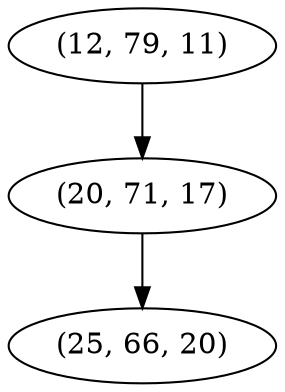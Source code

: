 digraph tree {
    "(12, 79, 11)";
    "(20, 71, 17)";
    "(25, 66, 20)";
    "(12, 79, 11)" -> "(20, 71, 17)";
    "(20, 71, 17)" -> "(25, 66, 20)";
}
